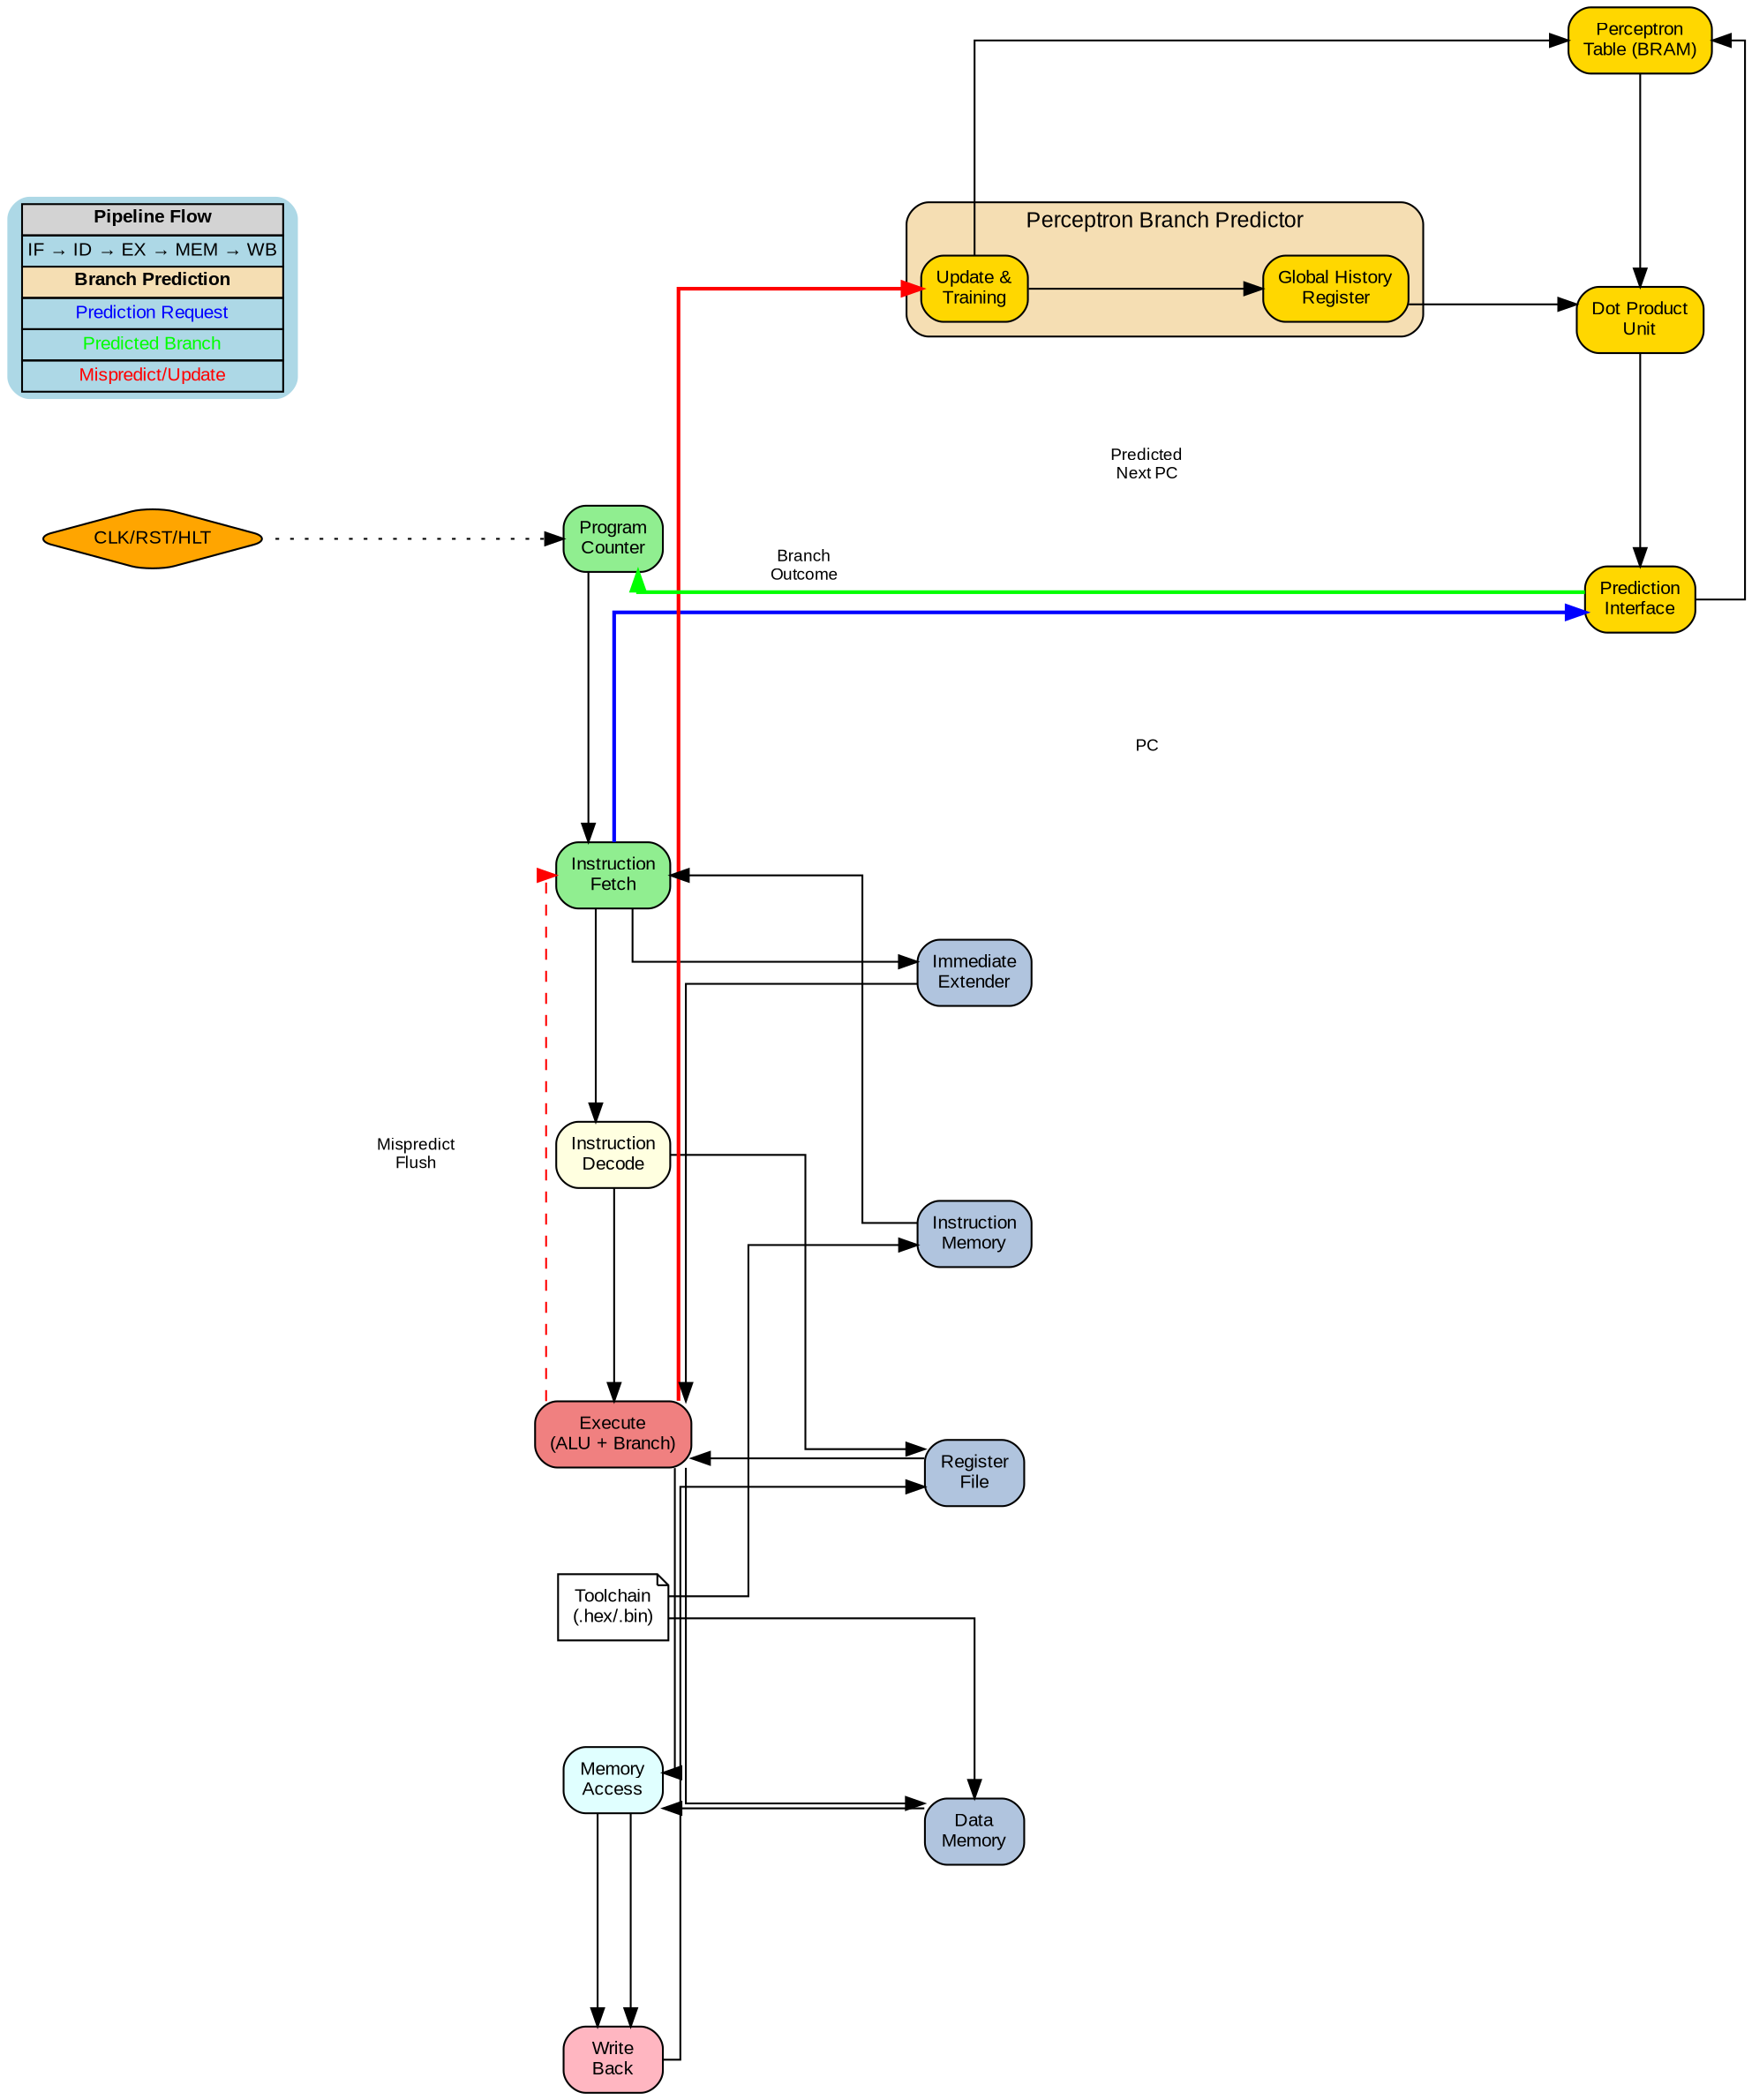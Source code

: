 digraph DarkRISCV_Clean {
    rankdir=LR;
    graph [fontsize=12, fontname="Arial", splines=ortho, nodesep=0.8, ranksep=1.2];
    node [fontname="Arial", fontsize=10, shape=box, style="rounded,filled", fillcolor=lightblue];
    edge [fontname="Arial", fontsize=9];

    // Main pipeline stages (top row)
    subgraph cluster_main_pipeline {
        label="Main RISC-V Pipeline";
        style="rounded,filled";
        fillcolor=lightgray;
        
        PC [label="Program\nCounter", fillcolor=lightgreen];
        FETCH [label="Instruction\nFetch", fillcolor=lightgreen];
        DECODE [label="Instruction\nDecode", fillcolor=lightyellow];
        EXECUTE [label="Execute\n(ALU + Branch)", fillcolor=lightcoral];
        MEMORY [label="Memory\nAccess", fillcolor=lightcyan];
        WRITEBACK [label="Write\nBack", fillcolor=lightpink];
        
        PC -> FETCH -> DECODE -> EXECUTE -> MEMORY -> WRITEBACK;
    }

    // Branch predictor (bottom section)
    subgraph cluster_predictor {
        label="Perceptron Branch Predictor";
        style="rounded,filled";
        fillcolor=wheat;
        
        PRED_INTERFACE [label="Prediction\nInterface", fillcolor=gold];
        PERCEPTRON_TABLE [label="Perceptron\nTable (BRAM)", fillcolor=gold];
        GLOBAL_HISTORY [label="Global History\nRegister", fillcolor=gold];
        DOT_PRODUCT [label="Dot Product\nUnit", fillcolor=gold];
        UPDATE_LOGIC [label="Update &\nTraining", fillcolor=gold];
        
        // Predictor internal flow
        PRED_INTERFACE -> PERCEPTRON_TABLE;
        PERCEPTRON_TABLE -> DOT_PRODUCT;
        GLOBAL_HISTORY -> DOT_PRODUCT;
        DOT_PRODUCT -> PRED_INTERFACE;
        UPDATE_LOGIC -> PERCEPTRON_TABLE;
        UPDATE_LOGIC -> GLOBAL_HISTORY;
    }

    // Supporting components (side)
    REGFILE [label="Register\nFile", fillcolor=lightsteelblue];
    IMEM [label="Instruction\nMemory", fillcolor=lightsteelblue];
    DMEM [label="Data\nMemory", fillcolor=lightsteelblue];
    IMM_EXT [label="Immediate\nExtender", fillcolor=lightsteelblue];

    // Main pipeline connections
    IMEM -> FETCH;
    FETCH -> IMM_EXT;
    IMM_EXT -> EXECUTE;
    DECODE -> REGFILE;
    REGFILE -> EXECUTE;
    EXECUTE -> DMEM;
    DMEM -> MEMORY;
    MEMORY -> WRITEBACK;
    WRITEBACK -> REGFILE;

    // Branch predictor connections
    FETCH -> PRED_INTERFACE [label="PC", color=blue, style=bold];
    PRED_INTERFACE -> PC [label="Predicted\nNext PC", color=green, style=bold];
    EXECUTE -> UPDATE_LOGIC [label="Branch\nOutcome", color=red, style=bold];
    EXECUTE -> FETCH [label="Mispredict\nFlush", color=red, style=dashed];

    // Toolchain
    TOOLCHAIN [label="Toolchain\n(.hex/.bin)", shape=note, fillcolor=white];
    TOOLCHAIN -> IMEM;
    TOOLCHAIN -> DMEM;

    // Control signals
    RESET [label="CLK/RST/HLT", shape=diamond, fillcolor=orange];
    RESET -> PC [style=dotted];

    // Layout hints
    {rank=same; PC; FETCH; DECODE; EXECUTE; MEMORY; WRITEBACK;}
    {rank=same; PRED_INTERFACE; PERCEPTRON_TABLE; DOT_PRODUCT;}
    {rank=same; REGFILE; IMEM; DMEM; IMM_EXT;}

    // Legend
    LEGEND [shape=plaintext, label=<
        <TABLE BORDER="0" CELLBORDER="1" CELLSPACING="0">
        <TR><TD BGCOLOR="lightgray"><B>Pipeline Flow</B></TD></TR>
        <TR><TD>IF → ID → EX → MEM → WB</TD></TR>
        <TR><TD BGCOLOR="wheat"><B>Branch Prediction</B></TD></TR>
        <TR><TD><FONT COLOR="blue">Prediction Request</FONT></TD></TR>
        <TR><TD><FONT COLOR="green">Predicted Branch</FONT></TD></TR>
        <TR><TD><FONT COLOR="red">Mispredict/Update</FONT></TD></TR>
        </TABLE>
    >];
}
